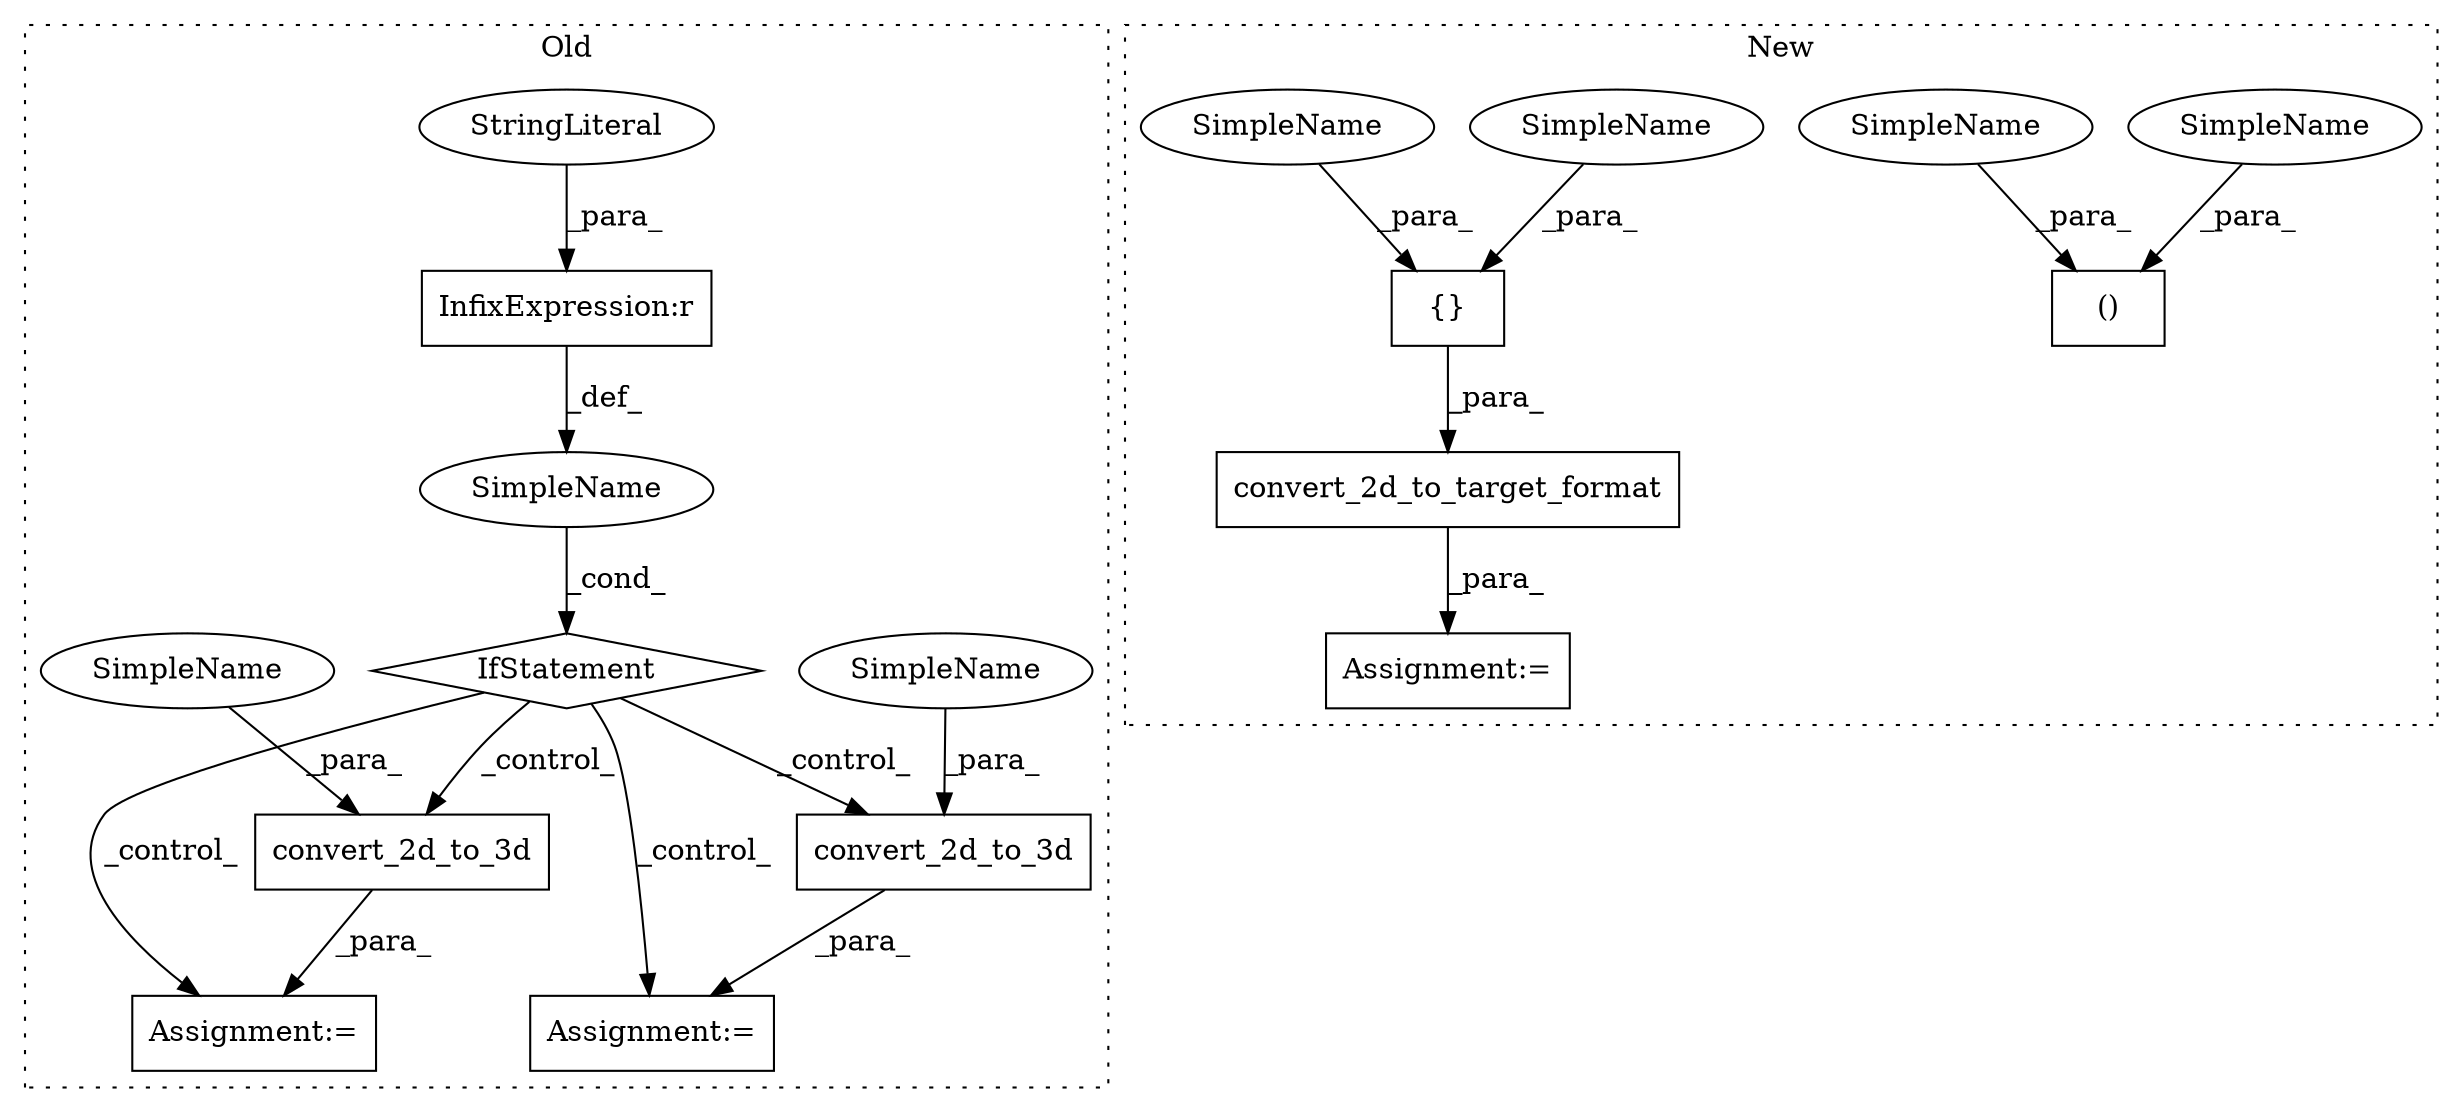 digraph G {
subgraph cluster0 {
1 [label="convert_2d_to_3d" a="32" s="6797,6817" l="17,1" shape="box"];
4 [label="InfixExpression:r" a="27" s="6772" l="4" shape="box"];
5 [label="convert_2d_to_3d" a="32" s="6835,6860" l="17,1" shape="box"];
7 [label="IfStatement" a="25" s="6762,6783" l="4,2" shape="diamond"];
8 [label="SimpleName" a="42" s="" l="" shape="ellipse"];
9 [label="StringLiteral" a="45" s="6776" l="7" shape="ellipse"];
11 [label="Assignment:=" a="7" s="6834" l="1" shape="box"];
12 [label="Assignment:=" a="7" s="6796" l="1" shape="box"];
13 [label="SimpleName" a="42" s="6814" l="3" shape="ellipse"];
16 [label="SimpleName" a="42" s="6852" l="8" shape="ellipse"];
label = "Old";
style="dotted";
}
subgraph cluster1 {
2 [label="()" a="106" s="11936" l="24" shape="box"];
3 [label="{}" a="4" s="11999,12012" l="1,1" shape="box"];
6 [label="convert_2d_to_target_format" a="32" s="11962,12020" l="28,1" shape="box"];
10 [label="Assignment:=" a="7" s="11960" l="2" shape="box"];
14 [label="SimpleName" a="42" s="11936" l="3" shape="ellipse"];
15 [label="SimpleName" a="42" s="12000" l="3" shape="ellipse"];
17 [label="SimpleName" a="42" s="11952" l="8" shape="ellipse"];
18 [label="SimpleName" a="42" s="12004" l="8" shape="ellipse"];
label = "New";
style="dotted";
}
1 -> 12 [label="_para_"];
3 -> 6 [label="_para_"];
4 -> 8 [label="_def_"];
5 -> 11 [label="_para_"];
6 -> 10 [label="_para_"];
7 -> 1 [label="_control_"];
7 -> 11 [label="_control_"];
7 -> 5 [label="_control_"];
7 -> 12 [label="_control_"];
8 -> 7 [label="_cond_"];
9 -> 4 [label="_para_"];
13 -> 1 [label="_para_"];
14 -> 2 [label="_para_"];
15 -> 3 [label="_para_"];
16 -> 5 [label="_para_"];
17 -> 2 [label="_para_"];
18 -> 3 [label="_para_"];
}